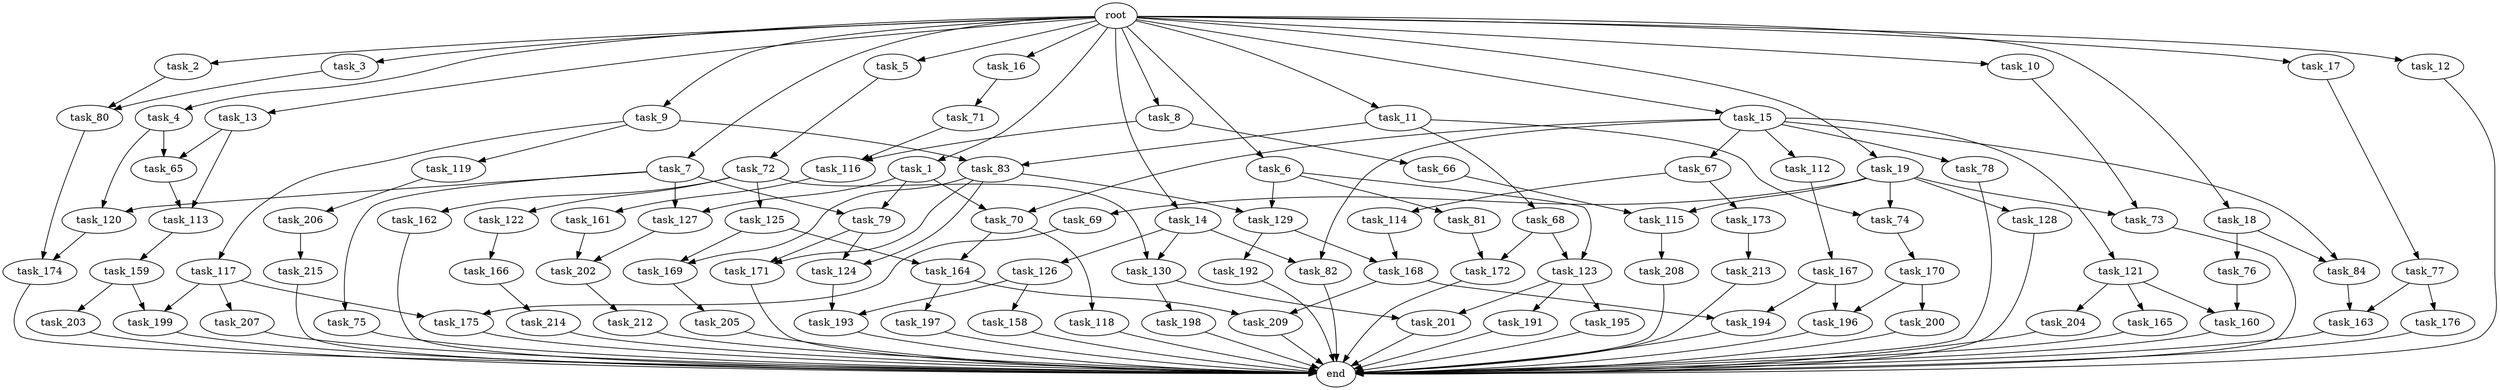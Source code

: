 digraph G {
  root [size="0.000000"];
  task_1 [size="1.024000"];
  task_2 [size="1.024000"];
  task_3 [size="1.024000"];
  task_4 [size="1.024000"];
  task_5 [size="1.024000"];
  task_6 [size="1.024000"];
  task_7 [size="1.024000"];
  task_8 [size="1.024000"];
  task_9 [size="1.024000"];
  task_10 [size="1.024000"];
  task_11 [size="1.024000"];
  task_12 [size="1.024000"];
  task_13 [size="1.024000"];
  task_14 [size="1.024000"];
  task_15 [size="1.024000"];
  task_16 [size="1.024000"];
  task_17 [size="1.024000"];
  task_18 [size="1.024000"];
  task_19 [size="1.024000"];
  task_65 [size="996432412.672000"];
  task_66 [size="695784701.952000"];
  task_67 [size="77309411.328000"];
  task_68 [size="214748364.800000"];
  task_69 [size="858993459.200000"];
  task_70 [size="773094113.280000"];
  task_71 [size="34359738.368000"];
  task_72 [size="309237645.312000"];
  task_73 [size="1168231104.512000"];
  task_74 [size="1073741824.000000"];
  task_75 [size="214748364.800000"];
  task_76 [size="695784701.952000"];
  task_77 [size="695784701.952000"];
  task_78 [size="77309411.328000"];
  task_79 [size="910533066.752000"];
  task_80 [size="730144440.320000"];
  task_81 [size="549755813.888000"];
  task_82 [size="111669149.696000"];
  task_83 [size="523986010.112000"];
  task_84 [size="773094113.280000"];
  task_112 [size="77309411.328000"];
  task_113 [size="1279900254.208000"];
  task_114 [size="214748364.800000"];
  task_115 [size="1717986918.400000"];
  task_116 [size="833223655.424000"];
  task_117 [size="309237645.312000"];
  task_118 [size="137438953.472000"];
  task_119 [size="309237645.312000"];
  task_120 [size="352187318.272000"];
  task_121 [size="77309411.328000"];
  task_122 [size="137438953.472000"];
  task_123 [size="687194767.360000"];
  task_124 [size="1408749273.088000"];
  task_125 [size="137438953.472000"];
  task_126 [size="34359738.368000"];
  task_127 [size="910533066.752000"];
  task_128 [size="858993459.200000"];
  task_129 [size="1408749273.088000"];
  task_130 [size="171798691.840000"];
  task_158 [size="695784701.952000"];
  task_159 [size="214748364.800000"];
  task_160 [size="858993459.200000"];
  task_161 [size="549755813.888000"];
  task_162 [size="137438953.472000"];
  task_163 [size="1717986918.400000"];
  task_164 [size="352187318.272000"];
  task_165 [size="549755813.888000"];
  task_166 [size="214748364.800000"];
  task_167 [size="214748364.800000"];
  task_168 [size="455266533.376000"];
  task_169 [size="1073741824.000000"];
  task_170 [size="77309411.328000"];
  task_171 [size="1408749273.088000"];
  task_172 [size="558345748.480000"];
  task_173 [size="214748364.800000"];
  task_174 [size="996432412.672000"];
  task_175 [size="352187318.272000"];
  task_176 [size="858993459.200000"];
  task_191 [size="214748364.800000"];
  task_192 [size="420906795.008000"];
  task_193 [size="1391569403.904000"];
  task_194 [size="833223655.424000"];
  task_195 [size="214748364.800000"];
  task_196 [size="996432412.672000"];
  task_197 [size="549755813.888000"];
  task_198 [size="214748364.800000"];
  task_199 [size="292057776.128000"];
  task_200 [size="858993459.200000"];
  task_201 [size="429496729.600000"];
  task_202 [size="171798691.840000"];
  task_203 [size="77309411.328000"];
  task_204 [size="549755813.888000"];
  task_205 [size="309237645.312000"];
  task_206 [size="420906795.008000"];
  task_207 [size="214748364.800000"];
  task_208 [size="309237645.312000"];
  task_209 [size="1245540515.840000"];
  task_212 [size="420906795.008000"];
  task_213 [size="549755813.888000"];
  task_214 [size="77309411.328000"];
  task_215 [size="137438953.472000"];
  end [size="0.000000"];

  root -> task_1 [size="1.000000"];
  root -> task_2 [size="1.000000"];
  root -> task_3 [size="1.000000"];
  root -> task_4 [size="1.000000"];
  root -> task_5 [size="1.000000"];
  root -> task_6 [size="1.000000"];
  root -> task_7 [size="1.000000"];
  root -> task_8 [size="1.000000"];
  root -> task_9 [size="1.000000"];
  root -> task_10 [size="1.000000"];
  root -> task_11 [size="1.000000"];
  root -> task_12 [size="1.000000"];
  root -> task_13 [size="1.000000"];
  root -> task_14 [size="1.000000"];
  root -> task_15 [size="1.000000"];
  root -> task_16 [size="1.000000"];
  root -> task_17 [size="1.000000"];
  root -> task_18 [size="1.000000"];
  root -> task_19 [size="1.000000"];
  task_1 -> task_70 [size="679477248.000000"];
  task_1 -> task_79 [size="679477248.000000"];
  task_1 -> task_127 [size="679477248.000000"];
  task_2 -> task_80 [size="301989888.000000"];
  task_3 -> task_80 [size="411041792.000000"];
  task_4 -> task_65 [size="134217728.000000"];
  task_4 -> task_120 [size="134217728.000000"];
  task_5 -> task_72 [size="301989888.000000"];
  task_6 -> task_81 [size="536870912.000000"];
  task_6 -> task_123 [size="536870912.000000"];
  task_6 -> task_129 [size="536870912.000000"];
  task_7 -> task_75 [size="209715200.000000"];
  task_7 -> task_79 [size="209715200.000000"];
  task_7 -> task_120 [size="209715200.000000"];
  task_7 -> task_127 [size="209715200.000000"];
  task_8 -> task_66 [size="679477248.000000"];
  task_8 -> task_116 [size="679477248.000000"];
  task_9 -> task_83 [size="301989888.000000"];
  task_9 -> task_117 [size="301989888.000000"];
  task_9 -> task_119 [size="301989888.000000"];
  task_10 -> task_73 [size="301989888.000000"];
  task_11 -> task_68 [size="209715200.000000"];
  task_11 -> task_74 [size="209715200.000000"];
  task_11 -> task_83 [size="209715200.000000"];
  task_12 -> end [size="1.000000"];
  task_13 -> task_65 [size="838860800.000000"];
  task_13 -> task_113 [size="838860800.000000"];
  task_14 -> task_82 [size="33554432.000000"];
  task_14 -> task_126 [size="33554432.000000"];
  task_14 -> task_130 [size="33554432.000000"];
  task_15 -> task_67 [size="75497472.000000"];
  task_15 -> task_70 [size="75497472.000000"];
  task_15 -> task_78 [size="75497472.000000"];
  task_15 -> task_82 [size="75497472.000000"];
  task_15 -> task_84 [size="75497472.000000"];
  task_15 -> task_112 [size="75497472.000000"];
  task_15 -> task_121 [size="75497472.000000"];
  task_16 -> task_71 [size="33554432.000000"];
  task_17 -> task_77 [size="679477248.000000"];
  task_18 -> task_76 [size="679477248.000000"];
  task_18 -> task_84 [size="679477248.000000"];
  task_19 -> task_69 [size="838860800.000000"];
  task_19 -> task_73 [size="838860800.000000"];
  task_19 -> task_74 [size="838860800.000000"];
  task_19 -> task_115 [size="838860800.000000"];
  task_19 -> task_128 [size="838860800.000000"];
  task_65 -> task_113 [size="411041792.000000"];
  task_66 -> task_115 [size="838860800.000000"];
  task_67 -> task_114 [size="209715200.000000"];
  task_67 -> task_173 [size="209715200.000000"];
  task_68 -> task_123 [size="134217728.000000"];
  task_68 -> task_172 [size="134217728.000000"];
  task_69 -> task_175 [size="134217728.000000"];
  task_70 -> task_118 [size="134217728.000000"];
  task_70 -> task_164 [size="134217728.000000"];
  task_71 -> task_116 [size="134217728.000000"];
  task_72 -> task_122 [size="134217728.000000"];
  task_72 -> task_125 [size="134217728.000000"];
  task_72 -> task_130 [size="134217728.000000"];
  task_72 -> task_162 [size="134217728.000000"];
  task_73 -> end [size="1.000000"];
  task_74 -> task_170 [size="75497472.000000"];
  task_75 -> end [size="1.000000"];
  task_76 -> task_160 [size="301989888.000000"];
  task_77 -> task_163 [size="838860800.000000"];
  task_77 -> task_176 [size="838860800.000000"];
  task_78 -> end [size="1.000000"];
  task_79 -> task_124 [size="536870912.000000"];
  task_79 -> task_171 [size="536870912.000000"];
  task_80 -> task_174 [size="134217728.000000"];
  task_81 -> task_172 [size="411041792.000000"];
  task_82 -> end [size="1.000000"];
  task_83 -> task_124 [size="838860800.000000"];
  task_83 -> task_129 [size="838860800.000000"];
  task_83 -> task_169 [size="838860800.000000"];
  task_83 -> task_171 [size="838860800.000000"];
  task_84 -> task_163 [size="838860800.000000"];
  task_112 -> task_167 [size="209715200.000000"];
  task_113 -> task_159 [size="209715200.000000"];
  task_114 -> task_168 [size="33554432.000000"];
  task_115 -> task_208 [size="301989888.000000"];
  task_116 -> task_161 [size="536870912.000000"];
  task_117 -> task_175 [size="209715200.000000"];
  task_117 -> task_199 [size="209715200.000000"];
  task_117 -> task_207 [size="209715200.000000"];
  task_118 -> end [size="1.000000"];
  task_119 -> task_206 [size="411041792.000000"];
  task_120 -> task_174 [size="838860800.000000"];
  task_121 -> task_160 [size="536870912.000000"];
  task_121 -> task_165 [size="536870912.000000"];
  task_121 -> task_204 [size="536870912.000000"];
  task_122 -> task_166 [size="209715200.000000"];
  task_123 -> task_191 [size="209715200.000000"];
  task_123 -> task_195 [size="209715200.000000"];
  task_123 -> task_201 [size="209715200.000000"];
  task_124 -> task_193 [size="679477248.000000"];
  task_125 -> task_164 [size="209715200.000000"];
  task_125 -> task_169 [size="209715200.000000"];
  task_126 -> task_158 [size="679477248.000000"];
  task_126 -> task_193 [size="679477248.000000"];
  task_127 -> task_202 [size="134217728.000000"];
  task_128 -> end [size="1.000000"];
  task_129 -> task_168 [size="411041792.000000"];
  task_129 -> task_192 [size="411041792.000000"];
  task_130 -> task_198 [size="209715200.000000"];
  task_130 -> task_201 [size="209715200.000000"];
  task_158 -> end [size="1.000000"];
  task_159 -> task_199 [size="75497472.000000"];
  task_159 -> task_203 [size="75497472.000000"];
  task_160 -> end [size="1.000000"];
  task_161 -> task_202 [size="33554432.000000"];
  task_162 -> end [size="1.000000"];
  task_163 -> end [size="1.000000"];
  task_164 -> task_197 [size="536870912.000000"];
  task_164 -> task_209 [size="536870912.000000"];
  task_165 -> end [size="1.000000"];
  task_166 -> task_214 [size="75497472.000000"];
  task_167 -> task_194 [size="134217728.000000"];
  task_167 -> task_196 [size="134217728.000000"];
  task_168 -> task_194 [size="679477248.000000"];
  task_168 -> task_209 [size="679477248.000000"];
  task_169 -> task_205 [size="301989888.000000"];
  task_170 -> task_196 [size="838860800.000000"];
  task_170 -> task_200 [size="838860800.000000"];
  task_171 -> end [size="1.000000"];
  task_172 -> end [size="1.000000"];
  task_173 -> task_213 [size="536870912.000000"];
  task_174 -> end [size="1.000000"];
  task_175 -> end [size="1.000000"];
  task_176 -> end [size="1.000000"];
  task_191 -> end [size="1.000000"];
  task_192 -> end [size="1.000000"];
  task_193 -> end [size="1.000000"];
  task_194 -> end [size="1.000000"];
  task_195 -> end [size="1.000000"];
  task_196 -> end [size="1.000000"];
  task_197 -> end [size="1.000000"];
  task_198 -> end [size="1.000000"];
  task_199 -> end [size="1.000000"];
  task_200 -> end [size="1.000000"];
  task_201 -> end [size="1.000000"];
  task_202 -> task_212 [size="411041792.000000"];
  task_203 -> end [size="1.000000"];
  task_204 -> end [size="1.000000"];
  task_205 -> end [size="1.000000"];
  task_206 -> task_215 [size="134217728.000000"];
  task_207 -> end [size="1.000000"];
  task_208 -> end [size="1.000000"];
  task_209 -> end [size="1.000000"];
  task_212 -> end [size="1.000000"];
  task_213 -> end [size="1.000000"];
  task_214 -> end [size="1.000000"];
  task_215 -> end [size="1.000000"];
}
